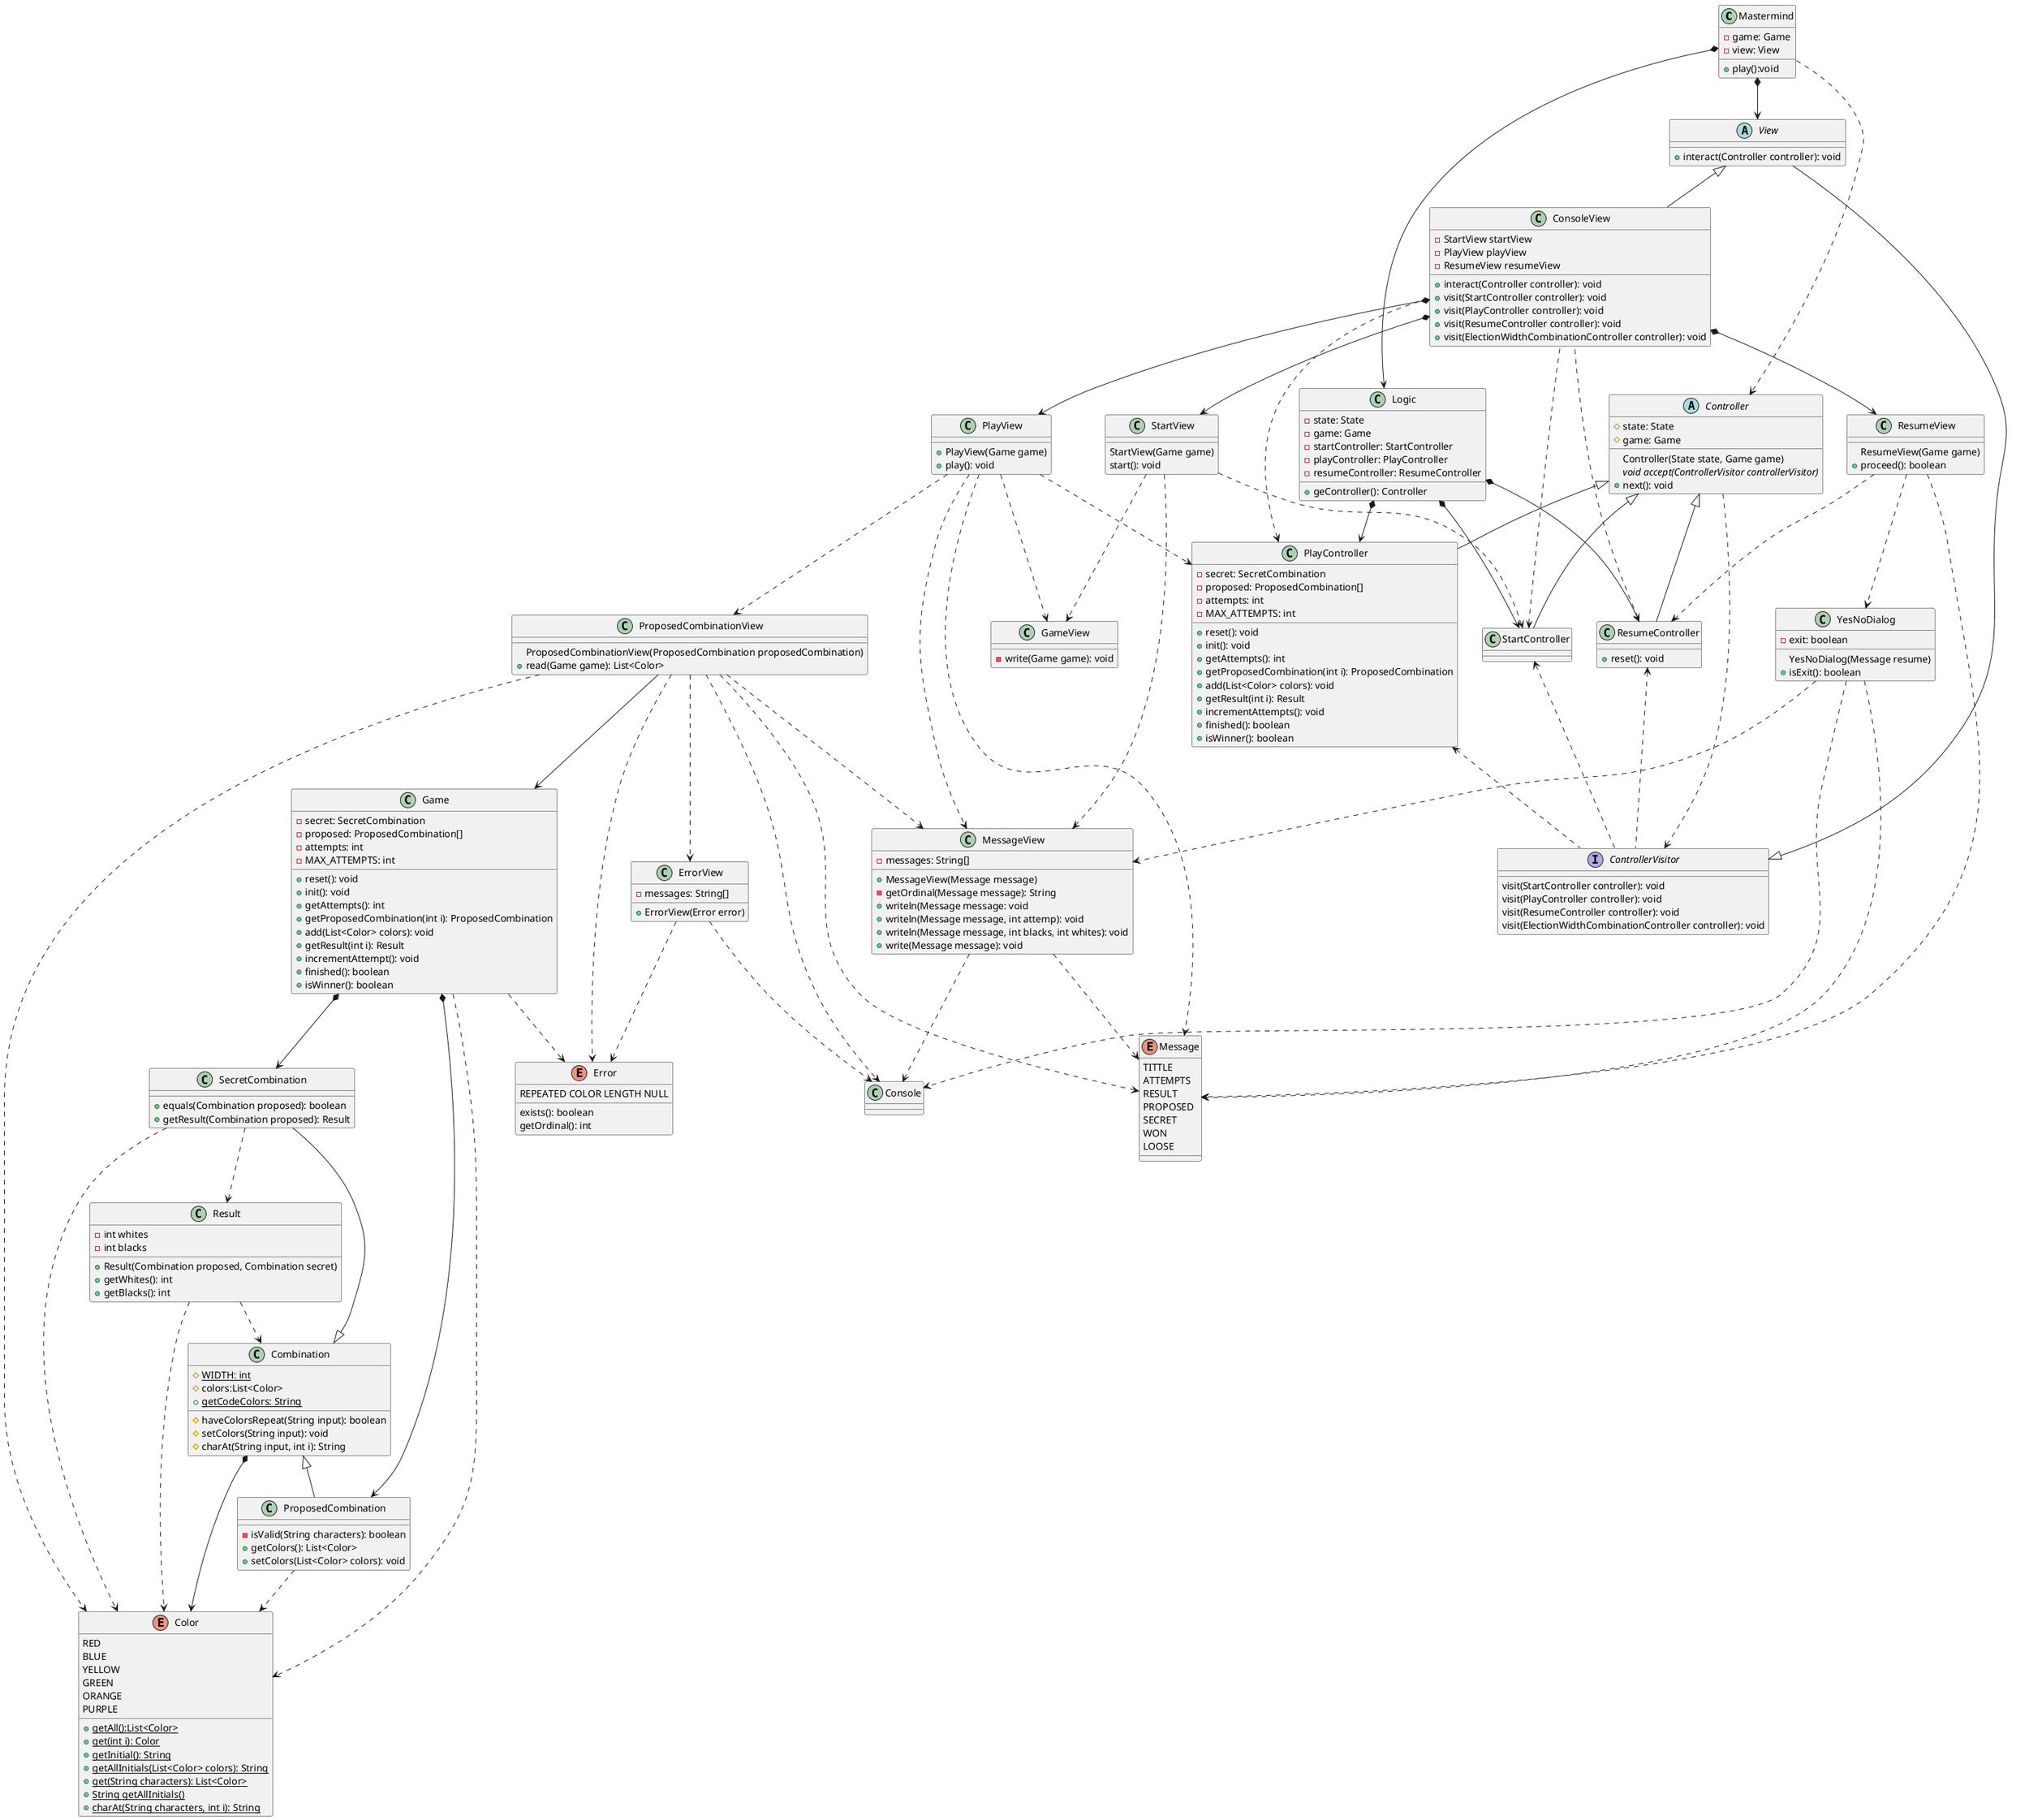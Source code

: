 @startuml mastermind
class Mastermind {
  - game: Game
  - view: View
  + play():void
}

class Game {

  - secret: SecretCombination
  - proposed: ProposedCombination[]
  - attempts: int
  - MAX_ATTEMPTS: int
  + reset(): void
  + init(): void
  + getAttempts(): int
  + getProposedCombination(int i): ProposedCombination
  + add(List<Color> colors): void
  + getResult(int i): Result
  + incrementAttempt(): void
  + finished(): boolean
  + isWinner(): boolean
}

class Combination {

  # {static} WIDTH: int
  # colors:List<Color>
  # haveColorsRepeat(String input): boolean
  # setColors(String input): void
  # charAt(String input, int i): String
  + {static} getCodeColors: String
}

class ProposedCombination {
  - isValid(String characters): boolean
  + getColors(): List<Color>
  + setColors(List<Color> colors): void
}

class SecretCombination {
  + equals(Combination proposed): boolean
  + getResult(Combination proposed): Result
}

class Result {
  - int whites
  - int blacks
  + Result(Combination proposed, Combination secret)
  + getWhites(): int
  + getBlacks(): int
}


enum Message{
  TITTLE
  ATTEMPTS
  RESULT
  PROPOSED
  SECRET
  WON
  LOOSE
}

enum Color{
  RED
  BLUE
  YELLOW
  GREEN
  ORANGE
  PURPLE

  + {static} getAll():List<Color>
  + {static} get(int i): Color
  + {static} getInitial(): String
  + {static} getAllInitials(List<Color> colors): String
  + {static} get(String characters): List<Color>
  + {static} String getAllInitials()
  + {static} charAt(String characters, int i): String

}

enum Error {
  REPEATED COLOR LENGTH NULL
  exists(): boolean
  getOrdinal(): int
}

class ErrorView {
  - messages: String[]
  + ErrorView(Error error)
}

class GameView{
  - write(Game game): void
}
class MessageView{
  - messages: String[]
  + MessageView(Message message)
  - getOrdinal(Message message): String
  + writeln(Message message: void
  + writeln(Message message, int attemp): void
  + writeln(Message message, int blacks, int whites): void
  + write(Message message): void
}


class PlayView {
  + PlayView(Game game)
  + play(): void
}


class ProposedCombinationView {
  ProposedCombinationView(ProposedCombination proposedCombination)
  + read(Game game): List<Color>
}

class ResumeView{
  ResumeView(Game game)
  + proceed(): boolean
}

class StartView{
  StartView(Game game)
  start(): void
}

abstract class View{
  + interact(Controller controller): void
}

class YesNoDialog{
  - exit: boolean
  YesNoDialog(Message resume)
  + isExit(): boolean
}

class ConsoleView {
  - StartView startView
  - PlayView playView
  - ResumeView resumeView

  + interact(Controller controller): void
  + visit(StartController controller): void
  + visit(PlayController controller): void
  + visit(ResumeController controller): void
  + visit(ElectionWidthCombinationController controller): void
}


abstract class Controller {
  # state: State
  # game: Game
  Controller(State state, Game game)
  {abstract} void accept(ControllerVisitor controllerVisitor)
  + next(): void

}


class ResumeController {
  + reset(): void
}

class StartController {

}

class PlayController {

  - secret: SecretCombination
  - proposed: ProposedCombination[]
  - attempts: int
  - MAX_ATTEMPTS: int
  + reset(): void
  + init(): void
  + getAttempts(): int
  + getProposedCombination(int i): ProposedCombination
  + add(List<Color> colors): void
  + getResult(int i): Result
  + incrementAttempts(): void
  + finished(): boolean
  + isWinner(): boolean
}


class Logic {
  - state: State
  - game: Game
  - startController: StartController
  - playController: PlayController
  - resumeController: ResumeController
  + geController(): Controller
}


interface ControllerVisitor {
  visit(StartController controller): void
  visit(PlayController controller): void
  visit(ResumeController controller): void
  visit(ElectionWidthCombinationController controller): void
}


Mastermind *--> Logic
Mastermind *--> View
Mastermind ..> Controller

View <|-- ConsoleView
ConsoleView *--> StartView
ConsoleView *--> PlayView
ConsoleView *--> ResumeView

StartView ..> MessageView
StartView ..> GameView
StartView ..> StartController

PlayView ..> ProposedCombinationView
PlayView ..> MessageView
PlayView ..> GameView
PlayView ..> Message
PlayView ..> PlayController

ResumeView ..> YesNoDialog
ResumeView ..> Message
ResumeView ..> ResumeController

YesNoDialog ..> MessageView
YesNoDialog ..> Message

ProposedCombinationView --> Game
ProposedCombinationView ..> MessageView
ProposedCombinationView ..> ErrorView
ProposedCombinationView ..> Color
ProposedCombinationView ..> Error
ProposedCombinationView ..> Message

MessageView ..> Message
MessageView ..> Console
ProposedCombinationView ..> Console
YesNoDialog ..> Console
ErrorView ..> Console
ErrorView ..> Error


Game *--> SecretCombination
Game *--> ProposedCombination
Game ..> Color
Game ..> Error

Combination *--> Color
Combination <|-- SecretCombination
Combination <|-- ProposedCombination

Result ..> Color
Result ..> Combination

SecretCombination ..> Result
SecretCombination ..> Color

ProposedCombination ..> Color

Controller <|-- PlayController
Controller <|-- StartController
Controller <|-- ResumeController

Logic *--> PlayController
Logic *--> StartController
Logic *--> ResumeController

ControllerVisitor <|-- View 
Controller ..> ControllerVisitor
PlayController <.. ControllerVisitor
StartController <.. ControllerVisitor
ResumeController <.. ControllerVisitor

PlayController <..  ConsoleView
StartController <.. ConsoleView
ResumeController <..ConsoleView

@enduml